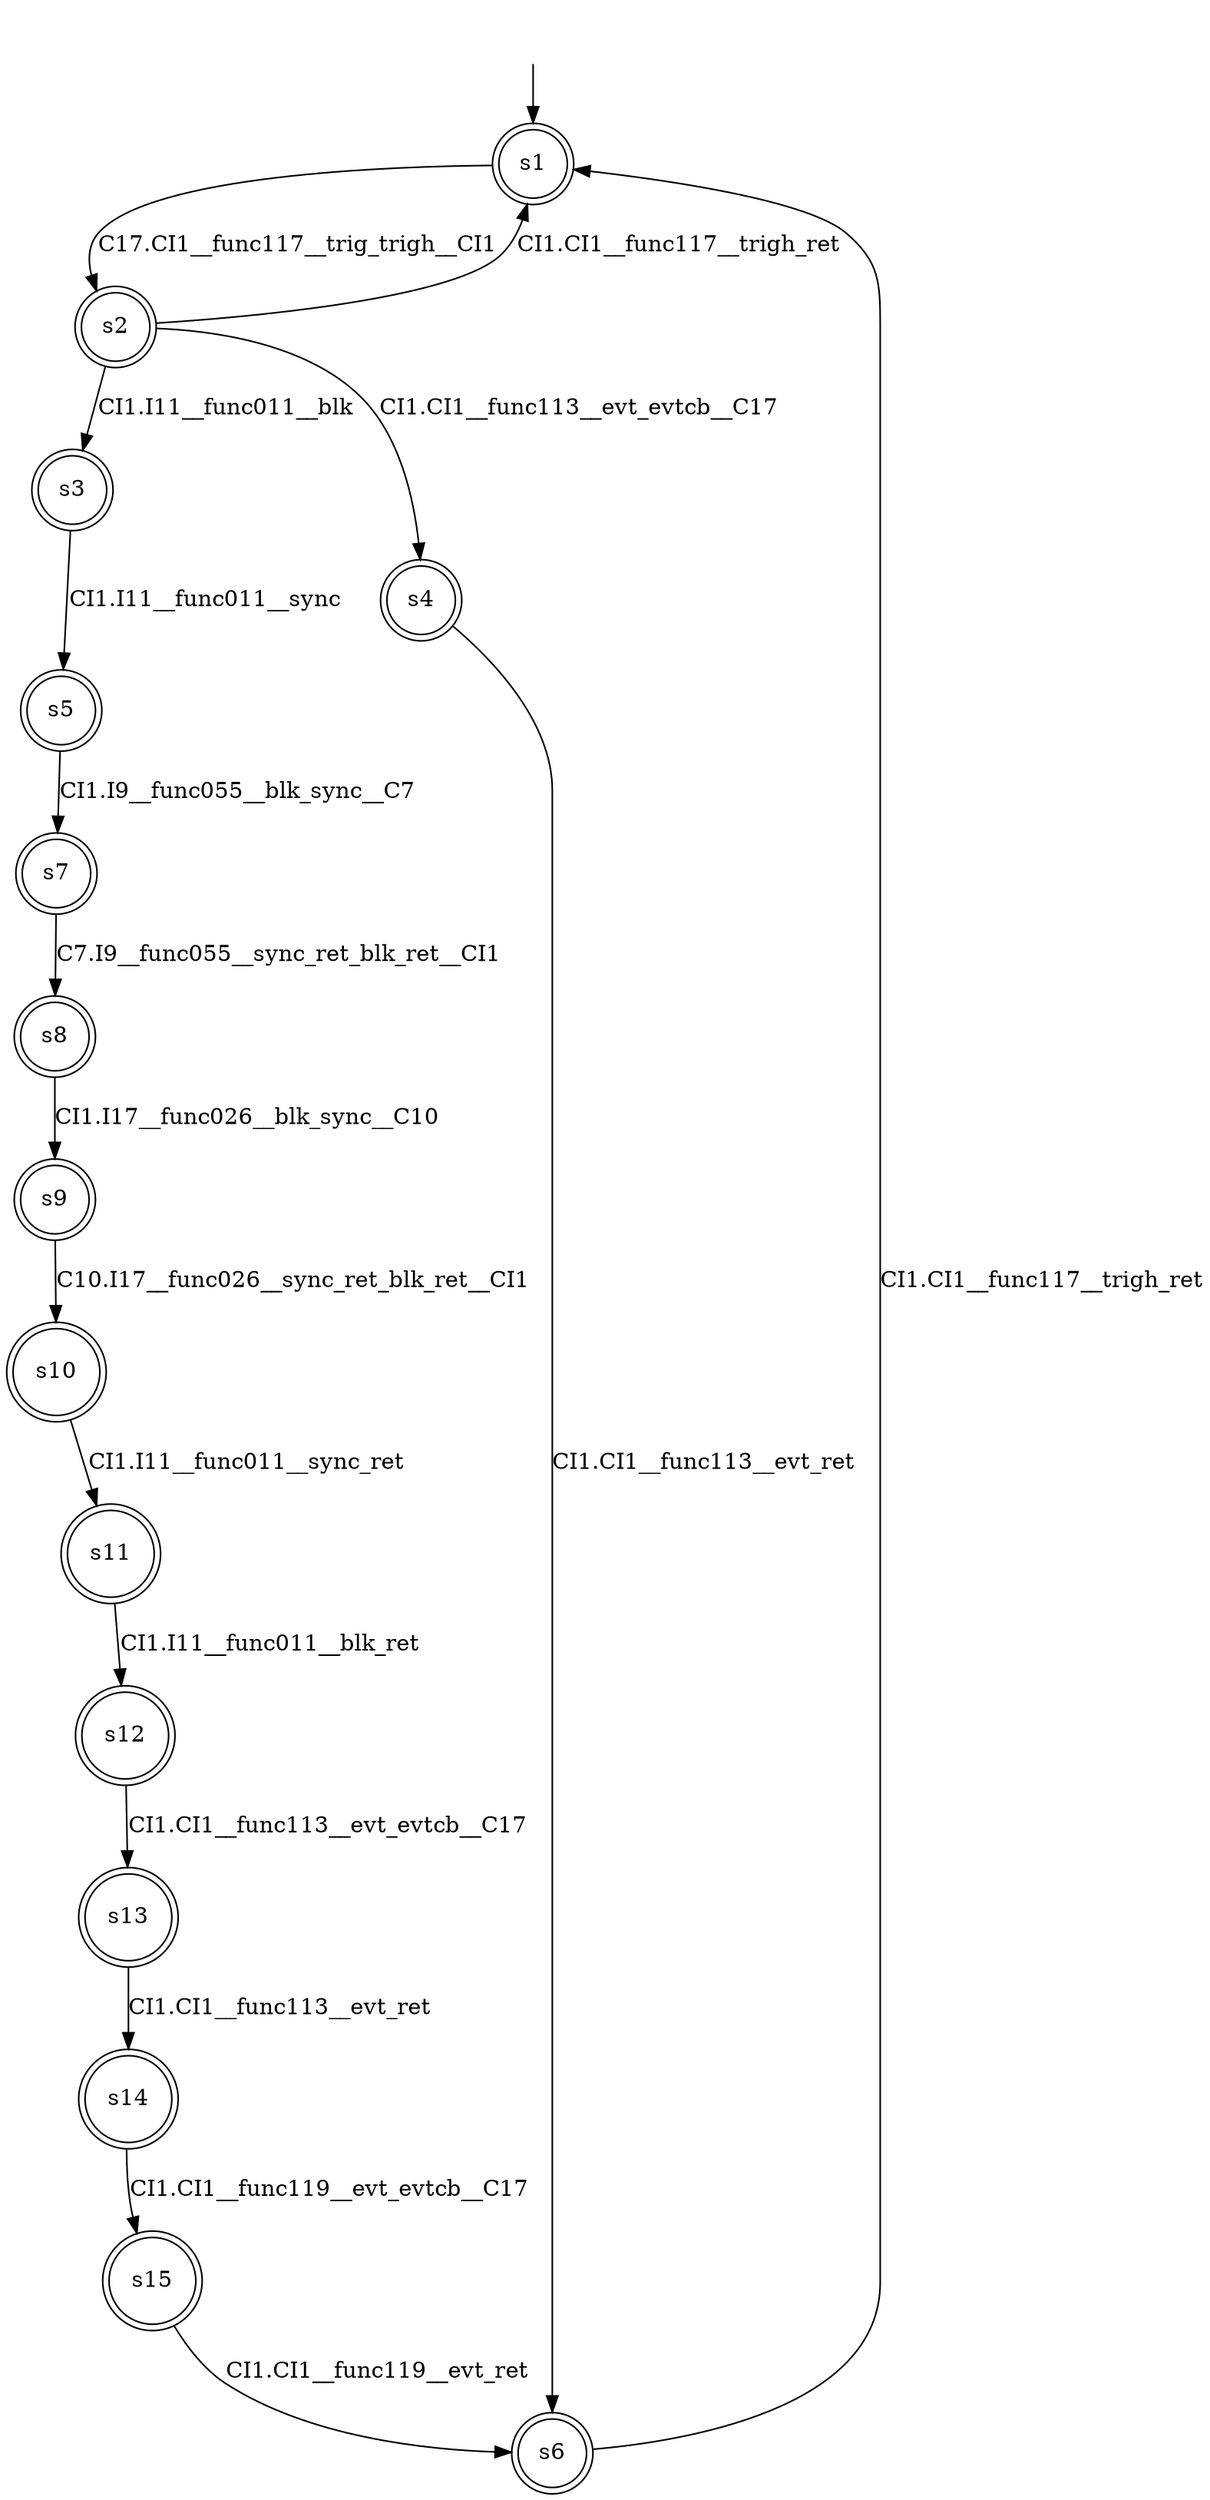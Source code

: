 digraph automaton {
	1 [label=<s1> shape="doublecircle"];
	2 [label=<s2> shape="doublecircle"];
	3 [label=<s3> shape="doublecircle"];
	4 [label=<s4> shape="doublecircle"];
	5 [label=<s5> shape="doublecircle"];
	6 [label=<s6> shape="doublecircle"];
	7 [label=<s7> shape="doublecircle"];
	8 [label=<s8> shape="doublecircle"];
	9 [label=<s9> shape="doublecircle"];
	10 [label=<s10> shape="doublecircle"];
	11 [label=<s11> shape="doublecircle"];
	12 [label=<s12> shape="doublecircle"];
	13 [label=<s13> shape="doublecircle"];
	14 [label=<s14> shape="doublecircle"];
	15 [label=<s15> shape="doublecircle"];
	__init1 [label=<> shape="none"];
	__init1 -> 1;
	1 -> 2 [label=<C17.CI1__func117__trig_trigh__CI1> id="1-0-2"];
	2 -> 3 [label=<CI1.I11__func011__blk> id="2-0-3"];
	2 -> 4 [label=<CI1.CI1__func113__evt_evtcb__C17> id="2-1-4"];
	2 -> 1 [label=<CI1.CI1__func117__trigh_ret> id="2-2-1"];
	3 -> 5 [label=<CI1.I11__func011__sync> id="3-0-5"];
	4 -> 6 [label=<CI1.CI1__func113__evt_ret> id="4-0-6"];
	5 -> 7 [label=<CI1.I9__func055__blk_sync__C7> id="5-0-7"];
	6 -> 1 [label=<CI1.CI1__func117__trigh_ret> id="6-0-1"];
	7 -> 8 [label=<C7.I9__func055__sync_ret_blk_ret__CI1> id="7-0-8"];
	8 -> 9 [label=<CI1.I17__func026__blk_sync__C10> id="8-0-9"];
	9 -> 10 [label=<C10.I17__func026__sync_ret_blk_ret__CI1> id="9-0-10"];
	10 -> 11 [label=<CI1.I11__func011__sync_ret> id="10-0-11"];
	11 -> 12 [label=<CI1.I11__func011__blk_ret> id="11-0-12"];
	12 -> 13 [label=<CI1.CI1__func113__evt_evtcb__C17> id="12-0-13"];
	13 -> 14 [label=<CI1.CI1__func113__evt_ret> id="13-0-14"];
	14 -> 15 [label=<CI1.CI1__func119__evt_evtcb__C17> id="14-0-15"];
	15 -> 6 [label=<CI1.CI1__func119__evt_ret> id="15-0-6"];
}
